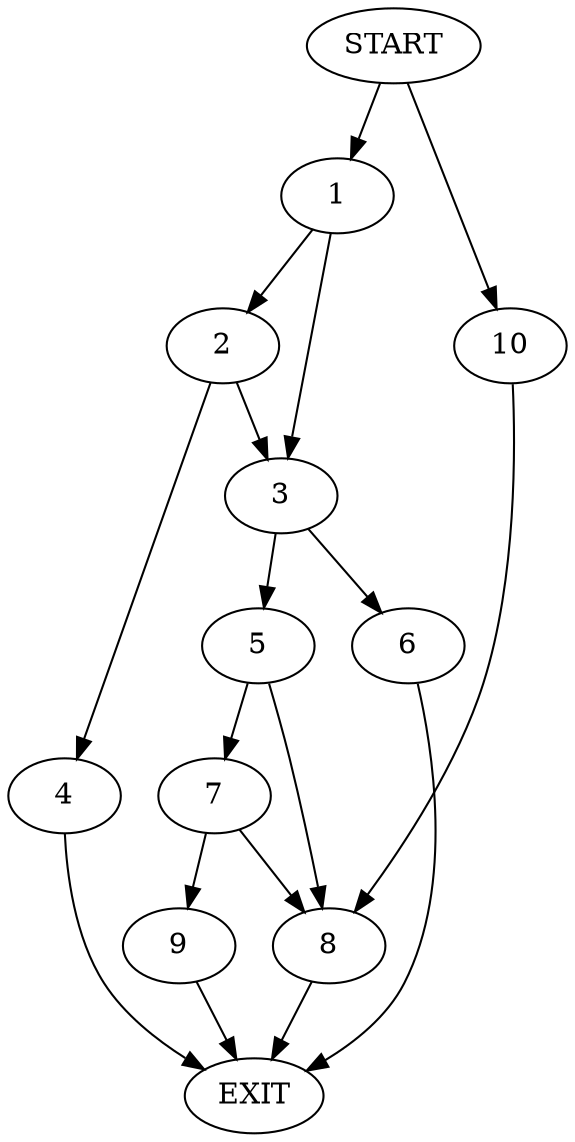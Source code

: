 digraph {
0 [label="START"]
11 [label="EXIT"]
0 -> 1
1 -> 2
1 -> 3
2 -> 4
2 -> 3
3 -> 5
3 -> 6
4 -> 11
6 -> 11
5 -> 7
5 -> 8
7 -> 9
7 -> 8
8 -> 11
9 -> 11
0 -> 10
10 -> 8
}
